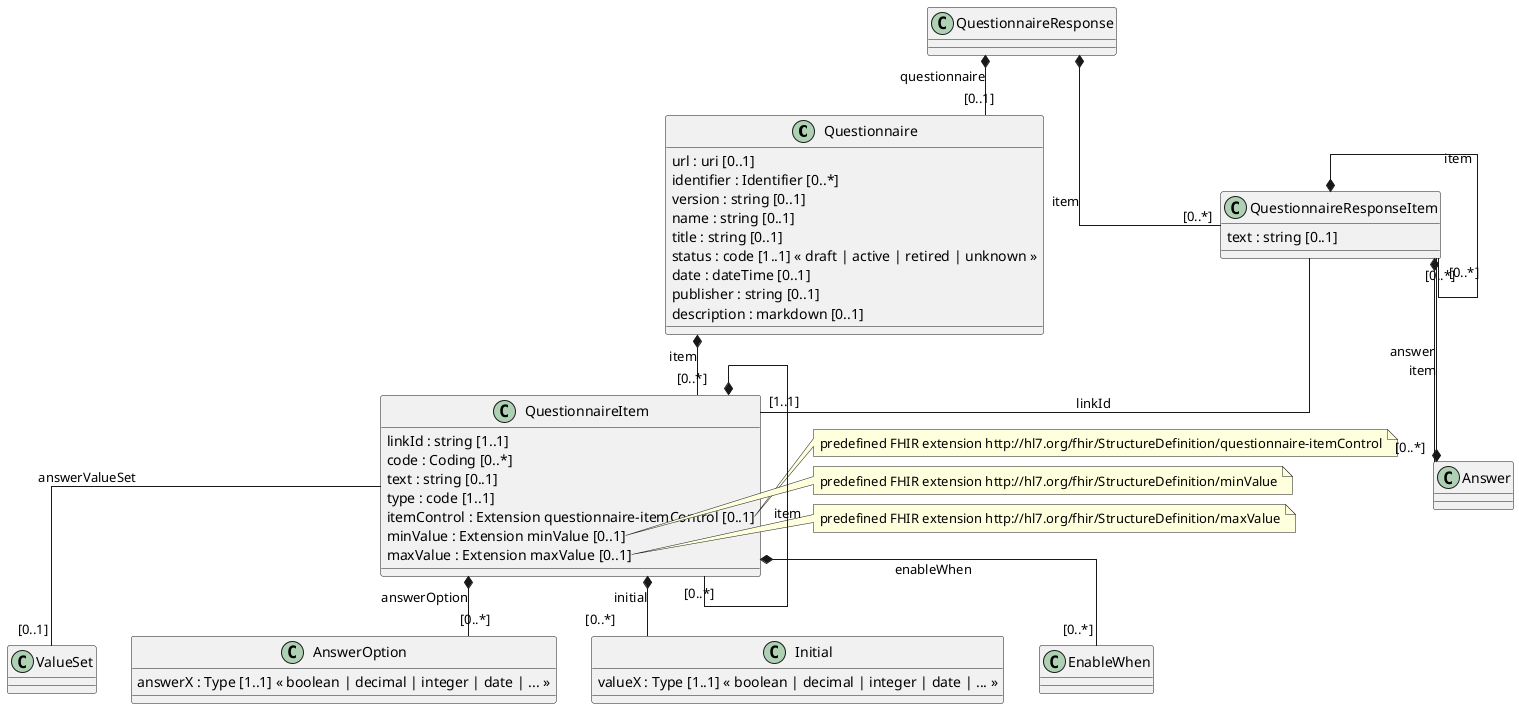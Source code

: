 @startuml
' ========================================
' start: configuration
' ========================================

skinparam linetype ortho

' ========================================
' end: configuration
' ========================================

' ========================================
' start: definition of entities/classes
' ========================================

class Questionnaire {
  url : uri [0..1]
  identifier : Identifier [0..*]
  version : string [0..1]
  name : string [0..1]
  title : string [0..1]
  status : code [1..1] « draft | active | retired | unknown »
  date : dateTime [0..1]
  publisher : string [0..1]
  description : markdown [0..1]
}

class QuestionnaireItem {
  linkId : string [1..1]
  code : Coding [0..*]
  text : string [0..1]
  type : code [1..1]
  itemControl : Extension questionnaire-itemControl [0..1]
  minValue : Extension minValue [0..1]
  maxValue : Extension maxValue [0..1]
}


class QuestionnaireResponseItem {
  text : string [0..1]
}

class ValueSet {
  }
  
class AnswerOption {
  answerX : Type [1..1] « boolean | decimal | integer | date | ... »
}
 
class Initial {
  valueX : Type [1..1] « boolean | decimal | integer | date | ... »
}

' ========================================
' end: definition of entities/classes
' ========================================

' ========================================
' start: definition of notes
' ========================================

note right of QuestionnaireItem::itemControl
  predefined FHIR extension http://hl7.org/fhir/StructureDefinition/questionnaire-itemControl
end note

note right of QuestionnaireItem::minValue
  predefined FHIR extension http://hl7.org/fhir/StructureDefinition/minValue
end note

note right of QuestionnaireItem::maxValue
  predefined FHIR extension http://hl7.org/fhir/StructureDefinition/maxValue
end note

' ========================================
' end: definition of notes
' ========================================


' ========================================
' start: definition of associations
' ========================================

Questionnaire *-- "[0..*]" QuestionnaireItem : item
QuestionnaireItem *-- "[0..*]" QuestionnaireItem : item
QuestionnaireItem *-- "[0..*]" Initial : initial
QuestionnaireItem *-- "[0..*]" AnswerOption : answerOption
QuestionnaireItem *-- "[0..*]" EnableWhen : enableWhen
QuestionnaireItem -- "[0..1]" ValueSet : answerValueSet


QuestionnaireResponse *-- "[0..1]" Questionnaire : questionnaire
QuestionnaireResponse *-- "[0..*]" QuestionnaireResponseItem : item
QuestionnaireResponseItem *-- "[0..*]" QuestionnaireResponseItem : item
QuestionnaireResponseItem -- "[1..1]" QuestionnaireItem : linkId
QuestionnaireResponseItem *-- "[0..*]" Answer : answer
Answer *-- "[0..*]" QuestionnaireResponseItem : item

' ========================================
' end: definition of associations
' ========================================
@enduml
